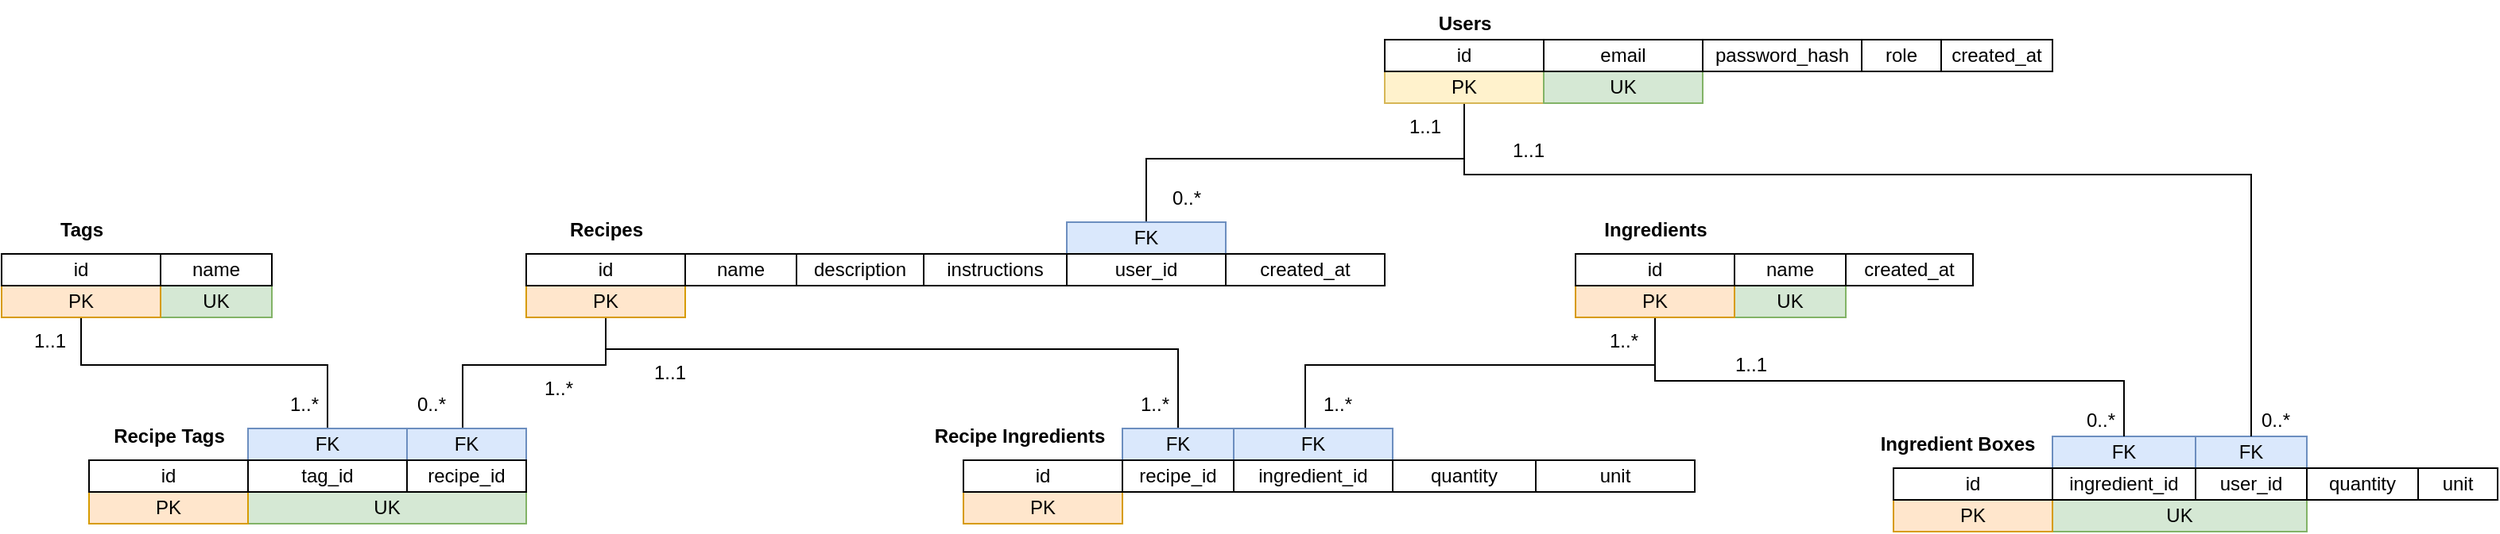 <mxfile version="25.0.2">
  <diagram id="xjiMPCJmCKsS9bniRQYr" name="Page-1">
    <mxGraphModel dx="2537" dy="993" grid="1" gridSize="10" guides="1" tooltips="1" connect="1" arrows="1" fold="1" page="1" pageScale="1" pageWidth="850" pageHeight="1100" math="0" shadow="0">
      <root>
        <mxCell id="0" />
        <mxCell id="1" parent="0" />
        <mxCell id="W02PfIsSVbqLR2h3ftky-23" value="UK" style="rounded=0;whiteSpace=wrap;html=1;fillColor=#d5e8d4;strokeColor=#82b366;" parent="1" vertex="1">
          <mxGeometry x="-200" y="260" width="70" height="20" as="geometry" />
        </mxCell>
        <mxCell id="W02PfIsSVbqLR2h3ftky-15" value="FK" style="rounded=0;whiteSpace=wrap;html=1;fillColor=#dae8fc;strokeColor=#6c8ebf;" parent="1" vertex="1">
          <mxGeometry x="990" y="355" width="90" height="20" as="geometry" />
        </mxCell>
        <mxCell id="W02PfIsSVbqLR2h3ftky-16" value="FK" style="rounded=0;whiteSpace=wrap;html=1;fillColor=#dae8fc;strokeColor=#6c8ebf;" parent="1" vertex="1">
          <mxGeometry x="1080" y="355" width="70" height="20" as="geometry" />
        </mxCell>
        <mxCell id="W02PfIsSVbqLR2h3ftky-14" value="UK" style="rounded=0;whiteSpace=wrap;html=1;fillColor=#d5e8d4;strokeColor=#82b366;" parent="1" vertex="1">
          <mxGeometry x="990" y="395" width="160" height="20" as="geometry" />
        </mxCell>
        <mxCell id="W02PfIsSVbqLR2h3ftky-7" value="UK" style="rounded=0;whiteSpace=wrap;html=1;fillColor=#d5e8d4;strokeColor=#82b366;" parent="1" vertex="1">
          <mxGeometry x="790" y="260" width="70" height="20" as="geometry" />
        </mxCell>
        <mxCell id="W02PfIsSVbqLR2h3ftky-6" value="UK" style="rounded=0;whiteSpace=wrap;html=1;fillColor=#d5e8d4;strokeColor=#82b366;" parent="1" vertex="1">
          <mxGeometry x="-145" y="390" width="175" height="20" as="geometry" />
        </mxCell>
        <mxCell id="C3ihfxnHclHUscpNAP-a-1" value="&lt;b&gt;Ingredients&lt;/b&gt;" style="text;html=1;align=center;verticalAlign=middle;resizable=0;points=[];autosize=1;strokeColor=none;fillColor=none;" parent="1" vertex="1">
          <mxGeometry x="695" y="210" width="90" height="30" as="geometry" />
        </mxCell>
        <mxCell id="C3ihfxnHclHUscpNAP-a-6" value="&lt;b&gt;Recipes&lt;/b&gt;" style="text;html=1;align=center;verticalAlign=middle;resizable=0;points=[];autosize=1;strokeColor=none;fillColor=none;" parent="1" vertex="1">
          <mxGeometry x="45" y="210" width="70" height="30" as="geometry" />
        </mxCell>
        <mxCell id="C3ihfxnHclHUscpNAP-a-7" value="Users" style="text;html=1;align=center;verticalAlign=middle;resizable=0;points=[];autosize=1;strokeColor=none;fillColor=none;fontStyle=1" parent="1" vertex="1">
          <mxGeometry x="595" y="80" width="50" height="30" as="geometry" />
        </mxCell>
        <mxCell id="C3ihfxnHclHUscpNAP-a-24" style="edgeStyle=orthogonalEdgeStyle;rounded=0;orthogonalLoop=1;jettySize=auto;html=1;entryX=0.5;entryY=0;entryDx=0;entryDy=0;endArrow=none;endFill=0;" parent="1" source="C3ihfxnHclHUscpNAP-a-8" target="C3ihfxnHclHUscpNAP-a-22" edge="1">
          <mxGeometry relative="1" as="geometry">
            <Array as="points">
              <mxPoint x="620" y="180" />
              <mxPoint x="420" y="180" />
            </Array>
          </mxGeometry>
        </mxCell>
        <mxCell id="W02PfIsSVbqLR2h3ftky-18" style="edgeStyle=orthogonalEdgeStyle;rounded=0;orthogonalLoop=1;jettySize=auto;html=1;entryX=0.5;entryY=0;entryDx=0;entryDy=0;endArrow=none;endFill=0;" parent="1" source="C3ihfxnHclHUscpNAP-a-8" target="W02PfIsSVbqLR2h3ftky-16" edge="1">
          <mxGeometry relative="1" as="geometry">
            <Array as="points">
              <mxPoint x="620" y="190" />
              <mxPoint x="1115" y="190" />
            </Array>
          </mxGeometry>
        </mxCell>
        <mxCell id="C3ihfxnHclHUscpNAP-a-8" value="PK" style="rounded=0;whiteSpace=wrap;html=1;fillColor=#fff2cc;strokeColor=#d6b656;" parent="1" vertex="1">
          <mxGeometry x="570" y="125" width="100" height="20" as="geometry" />
        </mxCell>
        <mxCell id="C3ihfxnHclHUscpNAP-a-9" value="UK" style="rounded=0;whiteSpace=wrap;html=1;fillColor=#d5e8d4;strokeColor=#82b366;" parent="1" vertex="1">
          <mxGeometry x="670" y="125" width="100" height="20" as="geometry" />
        </mxCell>
        <mxCell id="C3ihfxnHclHUscpNAP-a-10" value="id" style="rounded=0;whiteSpace=wrap;html=1;" parent="1" vertex="1">
          <mxGeometry x="570" y="105" width="100" height="20" as="geometry" />
        </mxCell>
        <mxCell id="C3ihfxnHclHUscpNAP-a-11" value="email" style="rounded=0;whiteSpace=wrap;html=1;" parent="1" vertex="1">
          <mxGeometry x="670" y="105" width="100" height="20" as="geometry" />
        </mxCell>
        <mxCell id="C3ihfxnHclHUscpNAP-a-13" value="password_hash" style="rounded=0;whiteSpace=wrap;html=1;" parent="1" vertex="1">
          <mxGeometry x="770" y="105" width="100" height="20" as="geometry" />
        </mxCell>
        <mxCell id="C3ihfxnHclHUscpNAP-a-14" value="role" style="rounded=0;whiteSpace=wrap;html=1;" parent="1" vertex="1">
          <mxGeometry x="870" y="105" width="50" height="20" as="geometry" />
        </mxCell>
        <mxCell id="C3ihfxnHclHUscpNAP-a-15" value="created_at" style="rounded=0;whiteSpace=wrap;html=1;" parent="1" vertex="1">
          <mxGeometry x="920" y="105" width="70" height="20" as="geometry" />
        </mxCell>
        <mxCell id="C3ihfxnHclHUscpNAP-a-41" style="edgeStyle=orthogonalEdgeStyle;rounded=0;orthogonalLoop=1;jettySize=auto;html=1;entryX=0.5;entryY=0;entryDx=0;entryDy=0;endArrow=none;endFill=0;" parent="1" source="C3ihfxnHclHUscpNAP-a-16" target="C3ihfxnHclHUscpNAP-a-38" edge="1">
          <mxGeometry relative="1" as="geometry">
            <Array as="points">
              <mxPoint x="80" y="300" />
              <mxPoint x="440" y="300" />
            </Array>
          </mxGeometry>
        </mxCell>
        <mxCell id="C3ihfxnHclHUscpNAP-a-74" style="edgeStyle=orthogonalEdgeStyle;rounded=0;orthogonalLoop=1;jettySize=auto;html=1;endArrow=none;endFill=0;" parent="1" source="C3ihfxnHclHUscpNAP-a-16" target="C3ihfxnHclHUscpNAP-a-68" edge="1">
          <mxGeometry relative="1" as="geometry">
            <Array as="points">
              <mxPoint x="80" y="310" />
              <mxPoint x="-10" y="310" />
            </Array>
          </mxGeometry>
        </mxCell>
        <mxCell id="C3ihfxnHclHUscpNAP-a-16" value="PK" style="rounded=0;whiteSpace=wrap;html=1;fillColor=#ffe6cc;strokeColor=#d79b00;" parent="1" vertex="1">
          <mxGeometry x="30" y="260" width="100" height="20" as="geometry" />
        </mxCell>
        <mxCell id="C3ihfxnHclHUscpNAP-a-5" value="id" style="rounded=0;whiteSpace=wrap;html=1;" parent="1" vertex="1">
          <mxGeometry x="30" y="240" width="100" height="20" as="geometry" />
        </mxCell>
        <mxCell id="C3ihfxnHclHUscpNAP-a-17" value="name" style="rounded=0;whiteSpace=wrap;html=1;" parent="1" vertex="1">
          <mxGeometry x="130" y="240" width="70" height="20" as="geometry" />
        </mxCell>
        <mxCell id="C3ihfxnHclHUscpNAP-a-18" value="description" style="rounded=0;whiteSpace=wrap;html=1;" parent="1" vertex="1">
          <mxGeometry x="200" y="240" width="80" height="20" as="geometry" />
        </mxCell>
        <mxCell id="C3ihfxnHclHUscpNAP-a-19" value="instructions" style="rounded=0;whiteSpace=wrap;html=1;" parent="1" vertex="1">
          <mxGeometry x="280" y="240" width="90" height="20" as="geometry" />
        </mxCell>
        <mxCell id="C3ihfxnHclHUscpNAP-a-22" value="FK" style="rounded=0;whiteSpace=wrap;html=1;fillColor=#dae8fc;strokeColor=#6c8ebf;" parent="1" vertex="1">
          <mxGeometry x="370" y="220" width="100" height="20" as="geometry" />
        </mxCell>
        <mxCell id="C3ihfxnHclHUscpNAP-a-20" value="user_id" style="rounded=0;whiteSpace=wrap;html=1;" parent="1" vertex="1">
          <mxGeometry x="370" y="240" width="100" height="20" as="geometry" />
        </mxCell>
        <mxCell id="C3ihfxnHclHUscpNAP-a-25" value="1..1" style="text;html=1;align=center;verticalAlign=middle;resizable=0;points=[];autosize=1;strokeColor=none;fillColor=none;" parent="1" vertex="1">
          <mxGeometry x="575" y="145" width="40" height="30" as="geometry" />
        </mxCell>
        <mxCell id="C3ihfxnHclHUscpNAP-a-26" value="0..*" style="text;html=1;align=center;verticalAlign=middle;resizable=0;points=[];autosize=1;strokeColor=none;fillColor=none;" parent="1" vertex="1">
          <mxGeometry x="425" y="190" width="40" height="30" as="geometry" />
        </mxCell>
        <mxCell id="C3ihfxnHclHUscpNAP-a-27" value="created_at" style="rounded=0;whiteSpace=wrap;html=1;" parent="1" vertex="1">
          <mxGeometry x="470" y="240" width="100" height="20" as="geometry" />
        </mxCell>
        <mxCell id="C3ihfxnHclHUscpNAP-a-49" style="edgeStyle=orthogonalEdgeStyle;rounded=0;orthogonalLoop=1;jettySize=auto;html=1;endArrow=none;endFill=0;" parent="1" source="C3ihfxnHclHUscpNAP-a-28" target="C3ihfxnHclHUscpNAP-a-48" edge="1">
          <mxGeometry relative="1" as="geometry">
            <Array as="points">
              <mxPoint x="740" y="310" />
              <mxPoint x="520" y="310" />
            </Array>
          </mxGeometry>
        </mxCell>
        <mxCell id="W02PfIsSVbqLR2h3ftky-10" style="edgeStyle=orthogonalEdgeStyle;rounded=0;orthogonalLoop=1;jettySize=auto;html=1;entryX=0.5;entryY=0;entryDx=0;entryDy=0;endArrow=none;endFill=0;" parent="1" source="C3ihfxnHclHUscpNAP-a-28" target="W02PfIsSVbqLR2h3ftky-15" edge="1">
          <mxGeometry relative="1" as="geometry">
            <mxPoint x="1040" y="360.0" as="targetPoint" />
            <Array as="points">
              <mxPoint x="740" y="320" />
              <mxPoint x="1035" y="320" />
            </Array>
          </mxGeometry>
        </mxCell>
        <mxCell id="C3ihfxnHclHUscpNAP-a-28" value="PK" style="rounded=0;whiteSpace=wrap;html=1;fillColor=#ffe6cc;strokeColor=#d79b00;" parent="1" vertex="1">
          <mxGeometry x="690" y="260" width="100" height="20" as="geometry" />
        </mxCell>
        <mxCell id="C3ihfxnHclHUscpNAP-a-29" value="id" style="rounded=0;whiteSpace=wrap;html=1;" parent="1" vertex="1">
          <mxGeometry x="690" y="240" width="100" height="20" as="geometry" />
        </mxCell>
        <mxCell id="C3ihfxnHclHUscpNAP-a-30" value="name" style="rounded=0;whiteSpace=wrap;html=1;" parent="1" vertex="1">
          <mxGeometry x="790" y="240" width="70" height="20" as="geometry" />
        </mxCell>
        <mxCell id="C3ihfxnHclHUscpNAP-a-31" value="created_at" style="rounded=0;whiteSpace=wrap;html=1;" parent="1" vertex="1">
          <mxGeometry x="860" y="240" width="80" height="20" as="geometry" />
        </mxCell>
        <mxCell id="C3ihfxnHclHUscpNAP-a-32" value="&lt;b&gt;Recipe Ingredients&lt;/b&gt;" style="text;html=1;align=center;verticalAlign=middle;resizable=0;points=[];autosize=1;strokeColor=none;fillColor=none;" parent="1" vertex="1">
          <mxGeometry x="275" y="340" width="130" height="30" as="geometry" />
        </mxCell>
        <mxCell id="C3ihfxnHclHUscpNAP-a-33" value="PK" style="rounded=0;whiteSpace=wrap;html=1;fillColor=#ffe6cc;strokeColor=#d79b00;" parent="1" vertex="1">
          <mxGeometry x="305" y="390" width="100" height="20" as="geometry" />
        </mxCell>
        <mxCell id="C3ihfxnHclHUscpNAP-a-34" value="id" style="rounded=0;whiteSpace=wrap;html=1;" parent="1" vertex="1">
          <mxGeometry x="305" y="370" width="100" height="20" as="geometry" />
        </mxCell>
        <mxCell id="C3ihfxnHclHUscpNAP-a-37" value="quantity" style="rounded=0;whiteSpace=wrap;html=1;" parent="1" vertex="1">
          <mxGeometry x="575" y="370" width="90" height="20" as="geometry" />
        </mxCell>
        <mxCell id="C3ihfxnHclHUscpNAP-a-38" value="FK" style="rounded=0;whiteSpace=wrap;html=1;fillColor=#dae8fc;strokeColor=#6c8ebf;" parent="1" vertex="1">
          <mxGeometry x="405" y="350" width="70" height="20" as="geometry" />
        </mxCell>
        <mxCell id="C3ihfxnHclHUscpNAP-a-39" value="unit" style="rounded=0;whiteSpace=wrap;html=1;" parent="1" vertex="1">
          <mxGeometry x="665" y="370" width="100" height="20" as="geometry" />
        </mxCell>
        <mxCell id="C3ihfxnHclHUscpNAP-a-45" value="1..1" style="text;html=1;align=center;verticalAlign=middle;resizable=0;points=[];autosize=1;strokeColor=none;fillColor=none;" parent="1" vertex="1">
          <mxGeometry x="100" y="300" width="40" height="30" as="geometry" />
        </mxCell>
        <mxCell id="C3ihfxnHclHUscpNAP-a-46" value="1..*" style="text;html=1;align=center;verticalAlign=middle;resizable=0;points=[];autosize=1;strokeColor=none;fillColor=none;" parent="1" vertex="1">
          <mxGeometry x="405" y="320" width="40" height="30" as="geometry" />
        </mxCell>
        <mxCell id="C3ihfxnHclHUscpNAP-a-48" value="FK" style="rounded=0;whiteSpace=wrap;html=1;fillColor=#dae8fc;strokeColor=#6c8ebf;" parent="1" vertex="1">
          <mxGeometry x="475" y="350" width="100" height="20" as="geometry" />
        </mxCell>
        <mxCell id="C3ihfxnHclHUscpNAP-a-35" value="recipe_id" style="rounded=0;whiteSpace=wrap;html=1;" parent="1" vertex="1">
          <mxGeometry x="405" y="370" width="70" height="20" as="geometry" />
        </mxCell>
        <mxCell id="C3ihfxnHclHUscpNAP-a-36" value="ingredient_id" style="rounded=0;whiteSpace=wrap;html=1;" parent="1" vertex="1">
          <mxGeometry x="475" y="370" width="100" height="20" as="geometry" />
        </mxCell>
        <mxCell id="C3ihfxnHclHUscpNAP-a-50" value="1..*" style="text;html=1;align=center;verticalAlign=middle;resizable=0;points=[];autosize=1;strokeColor=none;fillColor=none;" parent="1" vertex="1">
          <mxGeometry x="700" y="280" width="40" height="30" as="geometry" />
        </mxCell>
        <mxCell id="C3ihfxnHclHUscpNAP-a-51" value="1..*" style="text;html=1;align=center;verticalAlign=middle;resizable=0;points=[];autosize=1;strokeColor=none;fillColor=none;" parent="1" vertex="1">
          <mxGeometry x="520" y="320" width="40" height="30" as="geometry" />
        </mxCell>
        <mxCell id="C3ihfxnHclHUscpNAP-a-52" value="&lt;b&gt;Tags&lt;/b&gt;" style="text;html=1;align=center;verticalAlign=middle;resizable=0;points=[];autosize=1;strokeColor=none;fillColor=none;" parent="1" vertex="1">
          <mxGeometry x="-275" y="210" width="50" height="30" as="geometry" />
        </mxCell>
        <mxCell id="C3ihfxnHclHUscpNAP-a-75" style="edgeStyle=orthogonalEdgeStyle;rounded=0;orthogonalLoop=1;jettySize=auto;html=1;endArrow=none;endFill=0;" parent="1" source="C3ihfxnHclHUscpNAP-a-53" target="C3ihfxnHclHUscpNAP-a-70" edge="1">
          <mxGeometry relative="1" as="geometry">
            <Array as="points">
              <mxPoint x="-250" y="310" />
              <mxPoint x="-95" y="310" />
            </Array>
          </mxGeometry>
        </mxCell>
        <mxCell id="C3ihfxnHclHUscpNAP-a-53" value="PK" style="rounded=0;whiteSpace=wrap;html=1;fillColor=#ffe6cc;strokeColor=#d79b00;" parent="1" vertex="1">
          <mxGeometry x="-300" y="260" width="100" height="20" as="geometry" />
        </mxCell>
        <mxCell id="C3ihfxnHclHUscpNAP-a-54" value="id" style="rounded=0;whiteSpace=wrap;html=1;" parent="1" vertex="1">
          <mxGeometry x="-300" y="240" width="100" height="20" as="geometry" />
        </mxCell>
        <mxCell id="C3ihfxnHclHUscpNAP-a-55" value="name" style="rounded=0;whiteSpace=wrap;html=1;" parent="1" vertex="1">
          <mxGeometry x="-200" y="240" width="70" height="20" as="geometry" />
        </mxCell>
        <mxCell id="C3ihfxnHclHUscpNAP-a-65" value="&lt;b&gt;Recipe Tags&lt;/b&gt;" style="text;html=1;align=center;verticalAlign=middle;resizable=0;points=[];autosize=1;strokeColor=none;fillColor=none;" parent="1" vertex="1">
          <mxGeometry x="-240" y="340" width="90" height="30" as="geometry" />
        </mxCell>
        <mxCell id="C3ihfxnHclHUscpNAP-a-66" value="PK" style="rounded=0;whiteSpace=wrap;html=1;fillColor=#ffe6cc;strokeColor=#d79b00;" parent="1" vertex="1">
          <mxGeometry x="-245" y="390" width="100" height="20" as="geometry" />
        </mxCell>
        <mxCell id="C3ihfxnHclHUscpNAP-a-67" value="id" style="rounded=0;whiteSpace=wrap;html=1;" parent="1" vertex="1">
          <mxGeometry x="-245" y="370" width="100" height="20" as="geometry" />
        </mxCell>
        <mxCell id="C3ihfxnHclHUscpNAP-a-68" value="FK" style="rounded=0;whiteSpace=wrap;html=1;fillColor=#dae8fc;strokeColor=#6c8ebf;" parent="1" vertex="1">
          <mxGeometry x="-45" y="350" width="75" height="20" as="geometry" />
        </mxCell>
        <mxCell id="C3ihfxnHclHUscpNAP-a-69" value="&lt;span style=&quot;background-color: initial;&quot;&gt;1..*&lt;/span&gt;" style="text;html=1;align=center;verticalAlign=middle;resizable=0;points=[];autosize=1;strokeColor=none;fillColor=none;" parent="1" vertex="1">
          <mxGeometry x="30" y="310" width="40" height="30" as="geometry" />
        </mxCell>
        <mxCell id="C3ihfxnHclHUscpNAP-a-70" value="FK" style="rounded=0;whiteSpace=wrap;html=1;fillColor=#dae8fc;strokeColor=#6c8ebf;" parent="1" vertex="1">
          <mxGeometry x="-145" y="350" width="100" height="20" as="geometry" />
        </mxCell>
        <mxCell id="C3ihfxnHclHUscpNAP-a-71" value="recipe_id" style="rounded=0;whiteSpace=wrap;html=1;" parent="1" vertex="1">
          <mxGeometry x="-45" y="370" width="75" height="20" as="geometry" />
        </mxCell>
        <mxCell id="C3ihfxnHclHUscpNAP-a-72" value="tag_id" style="rounded=0;whiteSpace=wrap;html=1;" parent="1" vertex="1">
          <mxGeometry x="-145" y="370" width="100" height="20" as="geometry" />
        </mxCell>
        <mxCell id="C3ihfxnHclHUscpNAP-a-73" value="0..*" style="text;html=1;align=center;verticalAlign=middle;resizable=0;points=[];autosize=1;strokeColor=none;fillColor=none;" parent="1" vertex="1">
          <mxGeometry x="-50" y="320" width="40" height="30" as="geometry" />
        </mxCell>
        <mxCell id="C3ihfxnHclHUscpNAP-a-76" value="1..1" style="text;html=1;align=center;verticalAlign=middle;resizable=0;points=[];autosize=1;strokeColor=none;fillColor=none;" parent="1" vertex="1">
          <mxGeometry x="-290" y="280" width="40" height="30" as="geometry" />
        </mxCell>
        <mxCell id="C3ihfxnHclHUscpNAP-a-77" value="1..*" style="text;html=1;align=center;verticalAlign=middle;resizable=0;points=[];autosize=1;strokeColor=none;fillColor=none;" parent="1" vertex="1">
          <mxGeometry x="-130" y="320" width="40" height="30" as="geometry" />
        </mxCell>
        <mxCell id="W02PfIsSVbqLR2h3ftky-1" value="&lt;b&gt;Ingredient Boxes&lt;/b&gt;" style="text;html=1;align=center;verticalAlign=middle;resizable=0;points=[];autosize=1;strokeColor=none;fillColor=none;" parent="1" vertex="1">
          <mxGeometry x="870" y="345" width="120" height="30" as="geometry" />
        </mxCell>
        <mxCell id="W02PfIsSVbqLR2h3ftky-2" value="PK" style="rounded=0;whiteSpace=wrap;html=1;fillColor=#ffe6cc;strokeColor=#d79b00;" parent="1" vertex="1">
          <mxGeometry x="890" y="395" width="100" height="20" as="geometry" />
        </mxCell>
        <mxCell id="W02PfIsSVbqLR2h3ftky-3" value="id" style="rounded=0;whiteSpace=wrap;html=1;" parent="1" vertex="1">
          <mxGeometry x="890" y="375" width="100" height="20" as="geometry" />
        </mxCell>
        <mxCell id="W02PfIsSVbqLR2h3ftky-4" value="user_id" style="rounded=0;whiteSpace=wrap;html=1;" parent="1" vertex="1">
          <mxGeometry x="1080" y="375" width="70" height="20" as="geometry" />
        </mxCell>
        <mxCell id="W02PfIsSVbqLR2h3ftky-5" value="ingredient_id" style="rounded=0;whiteSpace=wrap;html=1;" parent="1" vertex="1">
          <mxGeometry x="990" y="375" width="90" height="20" as="geometry" />
        </mxCell>
        <mxCell id="W02PfIsSVbqLR2h3ftky-8" value="quantity" style="rounded=0;whiteSpace=wrap;html=1;" parent="1" vertex="1">
          <mxGeometry x="1150" y="375" width="70" height="20" as="geometry" />
        </mxCell>
        <mxCell id="W02PfIsSVbqLR2h3ftky-9" value="unit" style="rounded=0;whiteSpace=wrap;html=1;" parent="1" vertex="1">
          <mxGeometry x="1220" y="375" width="50" height="20" as="geometry" />
        </mxCell>
        <mxCell id="W02PfIsSVbqLR2h3ftky-11" style="edgeStyle=orthogonalEdgeStyle;rounded=0;orthogonalLoop=1;jettySize=auto;html=1;exitX=0.5;exitY=1;exitDx=0;exitDy=0;" parent="1" source="W02PfIsSVbqLR2h3ftky-5" target="W02PfIsSVbqLR2h3ftky-5" edge="1">
          <mxGeometry relative="1" as="geometry" />
        </mxCell>
        <mxCell id="W02PfIsSVbqLR2h3ftky-13" value="1..1" style="text;html=1;align=center;verticalAlign=middle;resizable=0;points=[];autosize=1;strokeColor=none;fillColor=none;" parent="1" vertex="1">
          <mxGeometry x="780" y="295" width="40" height="30" as="geometry" />
        </mxCell>
        <mxCell id="W02PfIsSVbqLR2h3ftky-17" value="0..*" style="text;html=1;align=center;verticalAlign=middle;resizable=0;points=[];autosize=1;strokeColor=none;fillColor=none;" parent="1" vertex="1">
          <mxGeometry x="1000" y="330" width="40" height="30" as="geometry" />
        </mxCell>
        <mxCell id="W02PfIsSVbqLR2h3ftky-19" value="1..1" style="text;html=1;align=center;verticalAlign=middle;resizable=0;points=[];autosize=1;strokeColor=none;fillColor=none;" parent="1" vertex="1">
          <mxGeometry x="640" y="160" width="40" height="30" as="geometry" />
        </mxCell>
        <mxCell id="W02PfIsSVbqLR2h3ftky-20" value="0..*" style="text;html=1;align=center;verticalAlign=middle;resizable=0;points=[];autosize=1;strokeColor=none;fillColor=none;" parent="1" vertex="1">
          <mxGeometry x="1110" y="330" width="40" height="30" as="geometry" />
        </mxCell>
      </root>
    </mxGraphModel>
  </diagram>
</mxfile>
